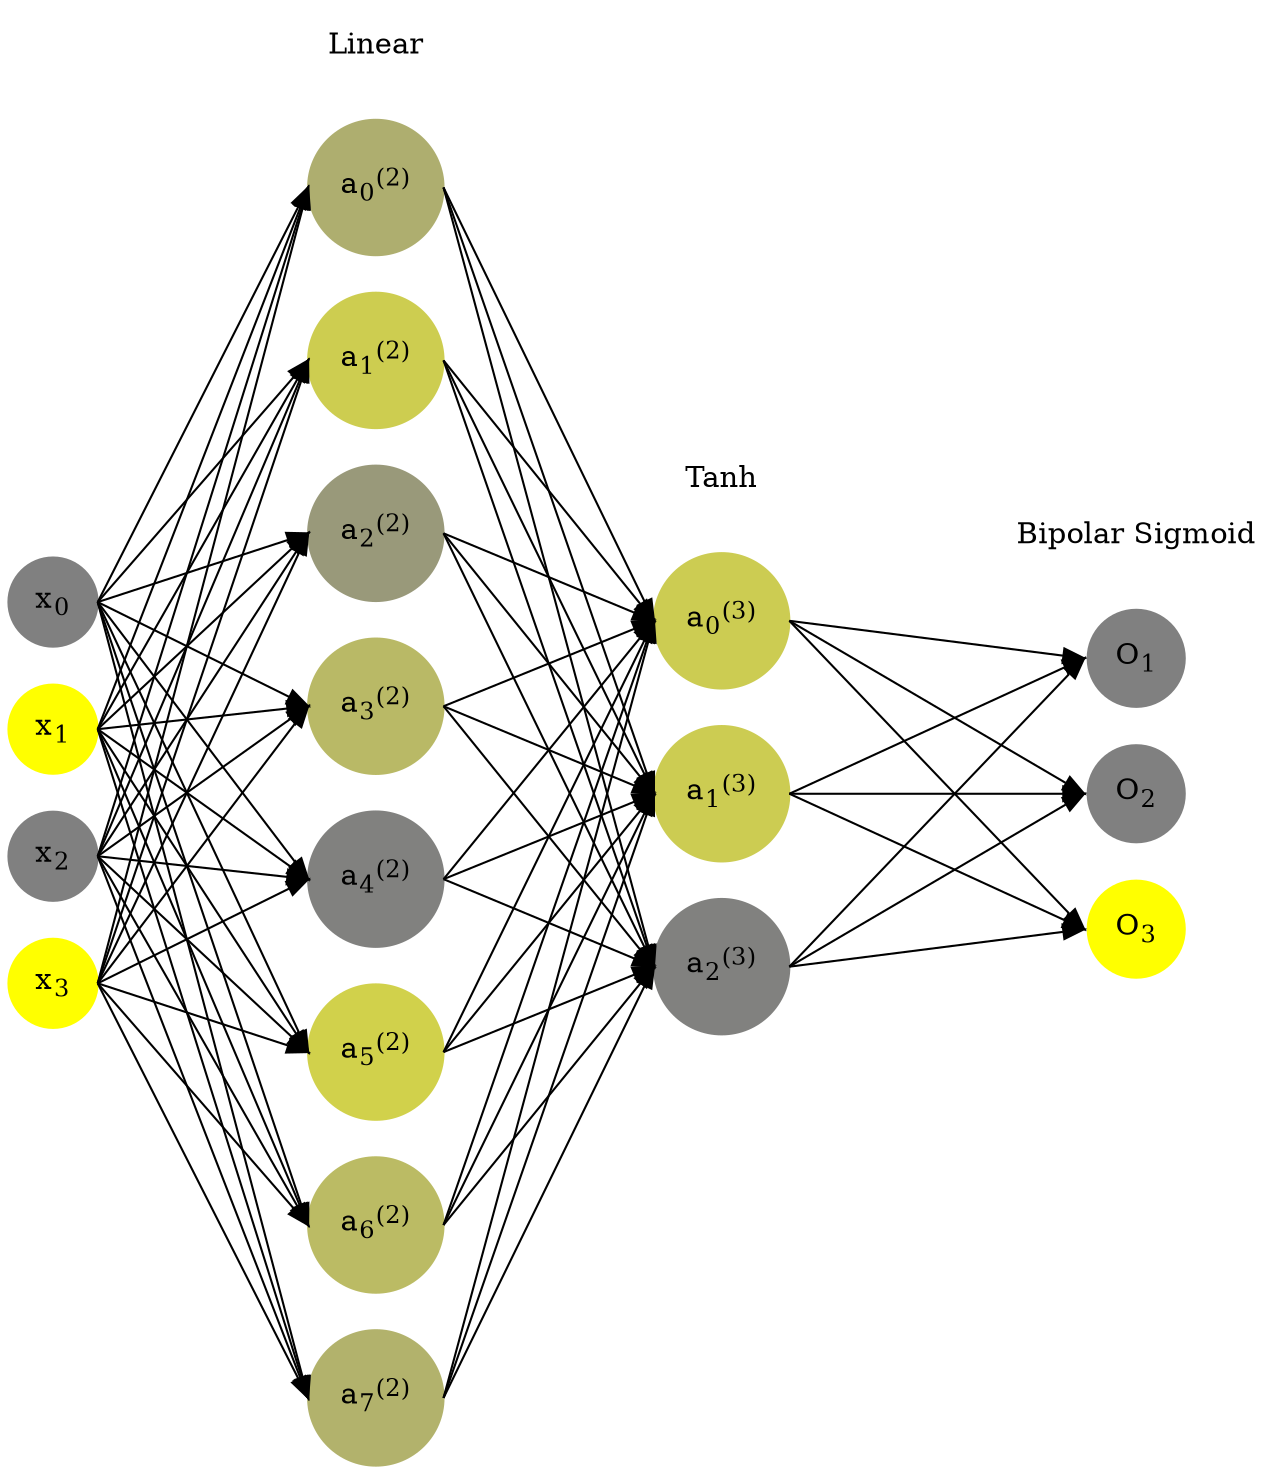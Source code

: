 digraph G {
	rankdir = LR;
	splines=false;
	edge[style=invis];
	ranksep= 1.4;
	{
	node [shape=circle, color="0.1667, 0.0, 0.5", style=filled, fillcolor="0.1667, 0.0, 0.5"];
	x0 [label=<x<sub>0</sub>>];
	}
	{
	node [shape=circle, color="0.1667, 1.0, 1.0", style=filled, fillcolor="0.1667, 1.0, 1.0"];
	x1 [label=<x<sub>1</sub>>];
	}
	{
	node [shape=circle, color="0.1667, 0.0, 0.5", style=filled, fillcolor="0.1667, 0.0, 0.5"];
	x2 [label=<x<sub>2</sub>>];
	}
	{
	node [shape=circle, color="0.1667, 1.0, 1.0", style=filled, fillcolor="0.1667, 1.0, 1.0"];
	x3 [label=<x<sub>3</sub>>];
	}
	{
	node [shape=circle, color="0.1667, 0.360266, 0.680133", style=filled, fillcolor="0.1667, 0.360266, 0.680133"];
	a02 [label=<a<sub>0</sub><sup>(2)</sup>>];
	}
	{
	node [shape=circle, color="0.1667, 0.606940, 0.803470", style=filled, fillcolor="0.1667, 0.606940, 0.803470"];
	a12 [label=<a<sub>1</sub><sup>(2)</sup>>];
	}
	{
	node [shape=circle, color="0.1667, 0.198020, 0.599010", style=filled, fillcolor="0.1667, 0.198020, 0.599010"];
	a22 [label=<a<sub>2</sub><sup>(2)</sup>>];
	}
	{
	node [shape=circle, color="0.1667, 0.449942, 0.724971", style=filled, fillcolor="0.1667, 0.449942, 0.724971"];
	a32 [label=<a<sub>3</sub><sup>(2)</sup>>];
	}
	{
	node [shape=circle, color="0.1667, 0.009138, 0.504569", style=filled, fillcolor="0.1667, 0.009138, 0.504569"];
	a42 [label=<a<sub>4</sub><sup>(2)</sup>>];
	}
	{
	node [shape=circle, color="0.1667, 0.639618, 0.819809", style=filled, fillcolor="0.1667, 0.639618, 0.819809"];
	a52 [label=<a<sub>5</sub><sup>(2)</sup>>];
	}
	{
	node [shape=circle, color="0.1667, 0.461374, 0.730687", style=filled, fillcolor="0.1667, 0.461374, 0.730687"];
	a62 [label=<a<sub>6</sub><sup>(2)</sup>>];
	}
	{
	node [shape=circle, color="0.1667, 0.391923, 0.695962", style=filled, fillcolor="0.1667, 0.391923, 0.695962"];
	a72 [label=<a<sub>7</sub><sup>(2)</sup>>];
	}
	{
	node [shape=circle, color="0.1667, 0.596405, 0.798202", style=filled, fillcolor="0.1667, 0.596405, 0.798202"];
	a03 [label=<a<sub>0</sub><sup>(3)</sup>>];
	}
	{
	node [shape=circle, color="0.1667, 0.594150, 0.797075", style=filled, fillcolor="0.1667, 0.594150, 0.797075"];
	a13 [label=<a<sub>1</sub><sup>(3)</sup>>];
	}
	{
	node [shape=circle, color="0.1667, 0.013910, 0.506955", style=filled, fillcolor="0.1667, 0.013910, 0.506955"];
	a23 [label=<a<sub>2</sub><sup>(3)</sup>>];
	}
	{
	node [shape=circle, color="0.1667, 0.0, 0.5", style=filled, fillcolor="0.1667, 0.0, 0.5"];
	O1 [label=<O<sub>1</sub>>];
	}
	{
	node [shape=circle, color="0.1667, 0.0, 0.5", style=filled, fillcolor="0.1667, 0.0, 0.5"];
	O2 [label=<O<sub>2</sub>>];
	}
	{
	node [shape=circle, color="0.1667, 1.0, 1.0", style=filled, fillcolor="0.1667, 1.0, 1.0"];
	O3 [label=<O<sub>3</sub>>];
	}
	{
	rank=same;
	x0->x1->x2->x3;
	}
	{
	rank=same;
	a02->a12->a22->a32->a42->a52->a62->a72;
	}
	{
	rank=same;
	a03->a13->a23;
	}
	{
	rank=same;
	O1->O2->O3;
	}
	l1 [shape=plaintext,label="Linear"];
	l1->a02;
	{rank=same; l1;a02};
	l2 [shape=plaintext,label="Tanh"];
	l2->a03;
	{rank=same; l2;a03};
	l3 [shape=plaintext,label="Bipolar Sigmoid"];
	l3->O1;
	{rank=same; l3;O1};
edge[style=solid, tailport=e, headport=w];
	{x0;x1;x2;x3} -> {a02;a12;a22;a32;a42;a52;a62;a72};
	{a02;a12;a22;a32;a42;a52;a62;a72} -> {a03;a13;a23};
	{a03;a13;a23} -> {O1,O2,O3};
}